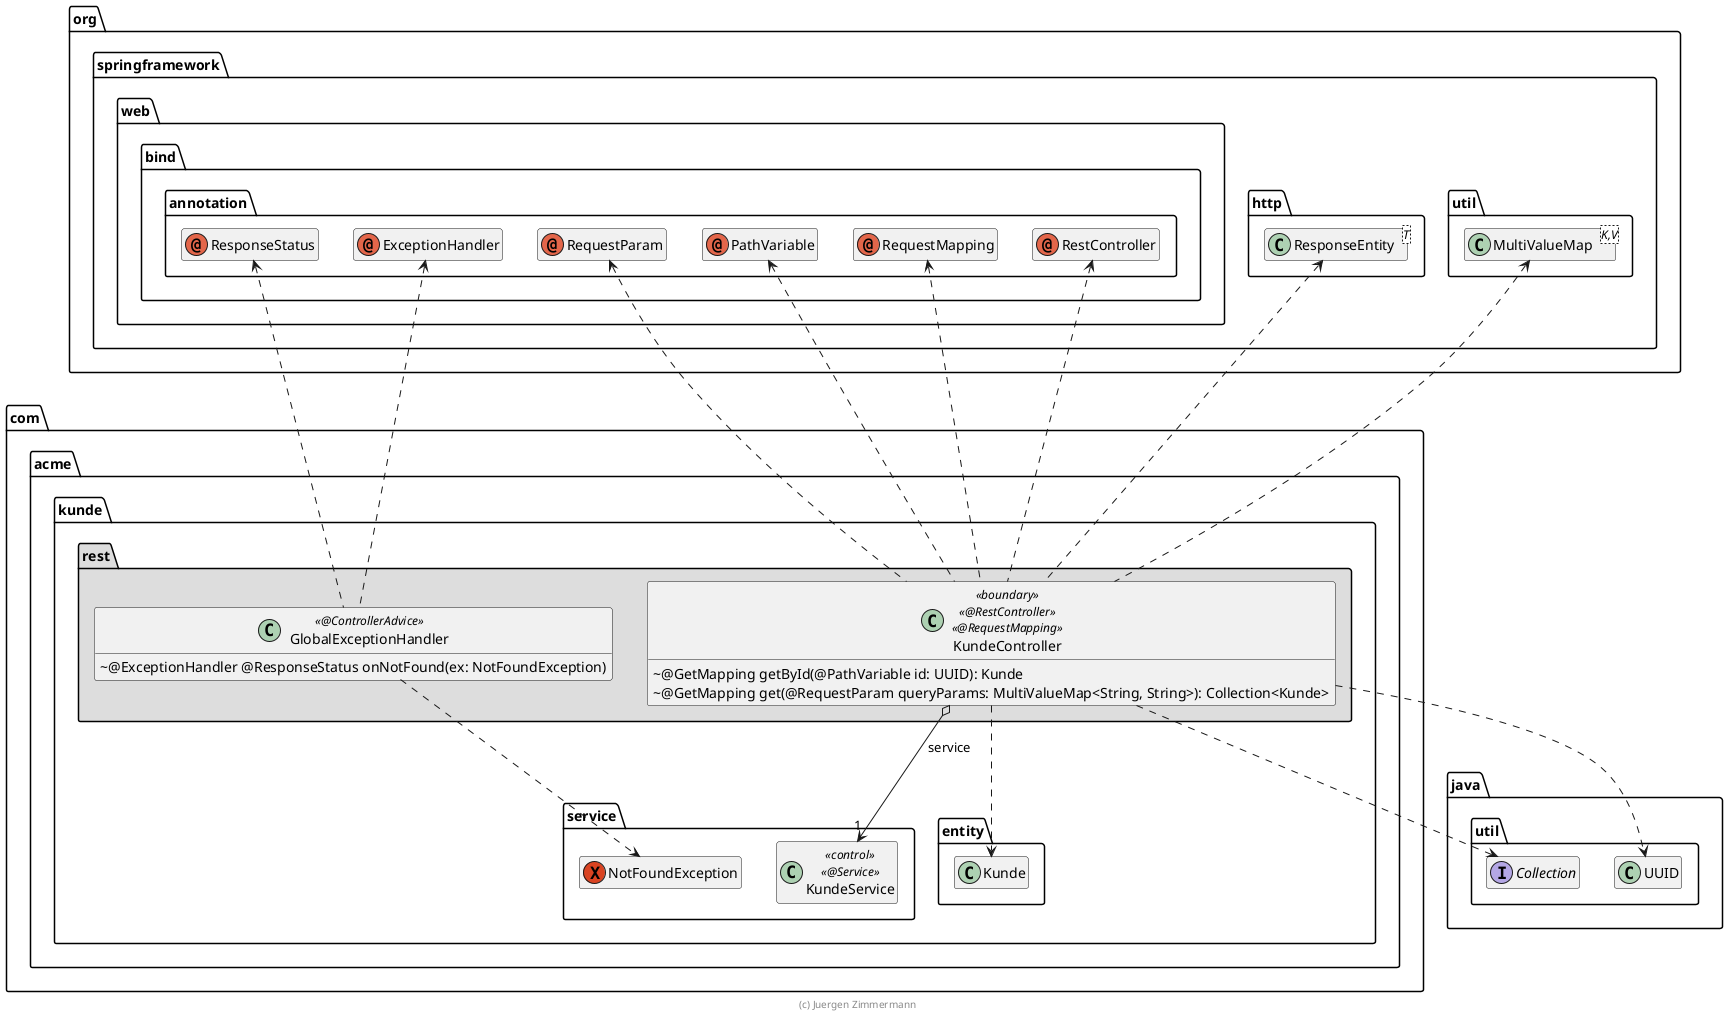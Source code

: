 ' Copyright (C) 2019 - present Juergen Zimmermann, Hochschule Karlsruhe
'
' This program is free software: you can redistribute it and/or modify
' it under the terms of the GNU General Public License as published by
' the Free Software Foundation, either version 3 of the License, or
' (at your option) any later version.
'
' This program is distributed in the hope that it will be useful,
' but WITHOUT ANY WARRANTY; without even the implied warranty of
' MERCHANTABILITY or FITNESS FOR A PARTICULAR PURPOSE.  See the
' GNU General Public License for more details.
'
' You should have received a copy of the GNU General Public License
' along with this program.  If not, see <https://www.gnu.org/licenses/>.
@startuml KundeController

skinparam classAttributeIconSize 0

package org.springframework {
    package web.bind.annotation {
        annotation RestController
        annotation RequestMapping
        annotation PathVariable
        annotation RequestParam
        annotation ExceptionHandler
        annotation ResponseStatus
    }

    package http {
        class ResponseEntity<T>
    }
    package util {
        class MultiValueMap<K,V>
    }
}

package java.util {
    interface Collection
    class UUID
}

package com.acme.kunde {
    package entity {
        class Kunde
    }
    package service {
        class KundeService << control >> << @Service >>

        ' TODO Gradle: "exception" wird erst AsciiDoctor_plugin 5.x unterstuetzt
        exception NotFoundException

        KundeService .right[hidden].> Kunde
    }

    package rest #DDDDDD {
        class KundeController << boundary >> << @RestController >> << @RequestMapping >> {
            ~ @GetMapping getById(@PathVariable id: UUID): Kunde
            ~ @GetMapping get(@RequestParam queryParams: MultiValueMap<String, String>): Collection<Kunde>
        }

        class GlobalExceptionHandler << @ControllerAdvice >> {
            ~ @ExceptionHandler @ResponseStatus onNotFound(ex: NotFoundException)
        }

        KundeController o--> "1" KundeService : service

        KundeController .up.> RestController
        KundeController .up.> RequestMapping
        KundeController .up.> PathVariable
        KundeController .up.> RequestParam
        KundeController .up.> ResponseEntity
        KundeController .up.> MultiValueMap
        KundeController .down.> Kunde

        GlobalExceptionHandler .up.> ExceptionHandler
        GlobalExceptionHandler .up.> ResponseStatus
        GlobalExceptionHandler ..> NotFoundException

        KundeController .right.> UUID
        KundeController ..> Collection
    }
}

hide empty members

footer (c) Juergen Zimmermann

@enduml

